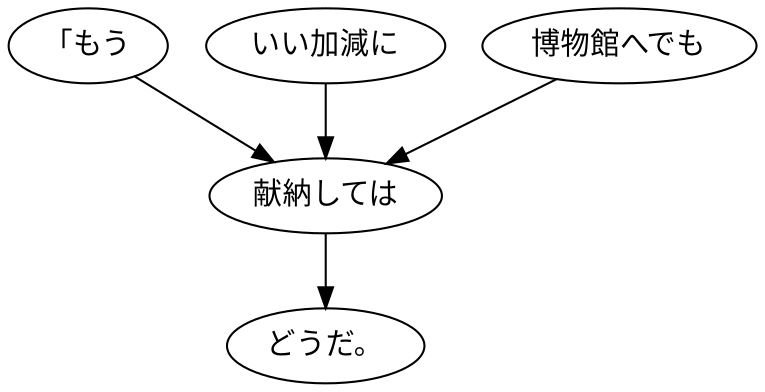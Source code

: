 digraph graph1940 {
	node0 [label="「もう"];
	node1 [label="いい加減に"];
	node2 [label="博物館へでも"];
	node3 [label="献納しては"];
	node4 [label="どうだ。"];
	node0 -> node3;
	node1 -> node3;
	node2 -> node3;
	node3 -> node4;
}
